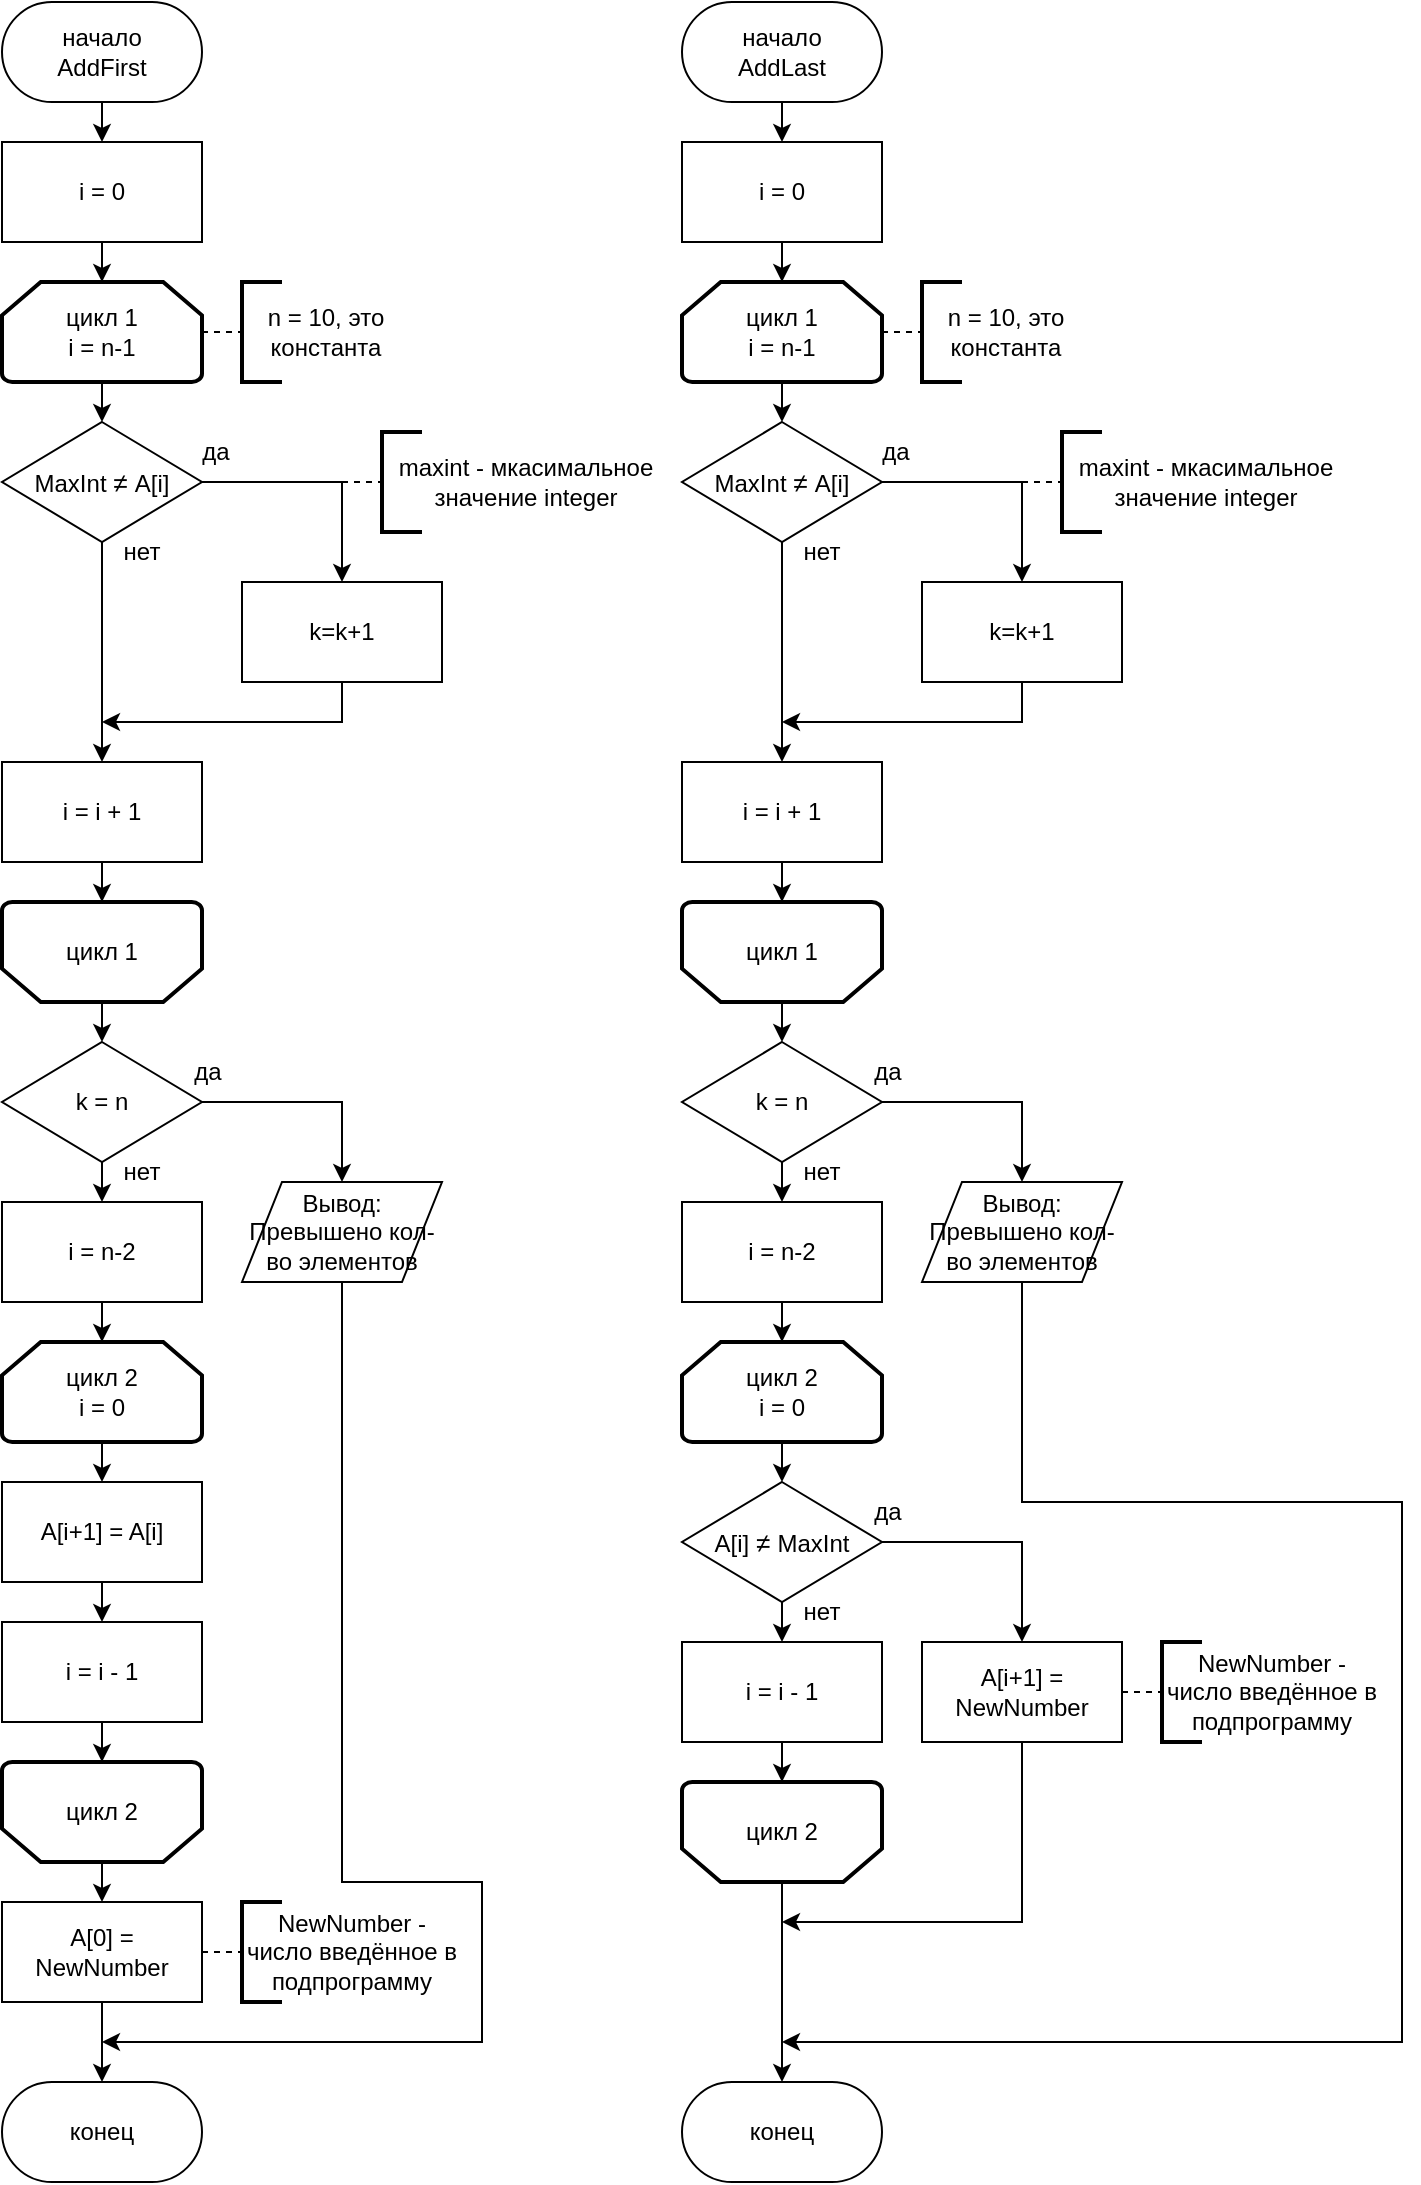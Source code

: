 <mxfile version="24.2.5" type="device">
  <diagram name="Страница — 1" id="kUTTZRlTQEJJQ63rGm4F">
    <mxGraphModel dx="1674" dy="844" grid="1" gridSize="10" guides="1" tooltips="1" connect="1" arrows="1" fold="1" page="1" pageScale="1" pageWidth="827" pageHeight="1169" math="0" shadow="0">
      <root>
        <mxCell id="0" />
        <mxCell id="1" parent="0" />
        <mxCell id="uf_4h1XAdYXAMZUNgRLw-30" style="edgeStyle=orthogonalEdgeStyle;rounded=0;orthogonalLoop=1;jettySize=auto;html=1;exitX=0.5;exitY=1;exitDx=0;exitDy=0;entryX=0.5;entryY=0;entryDx=0;entryDy=0;" edge="1" parent="1" source="uf_4h1XAdYXAMZUNgRLw-1" target="uf_4h1XAdYXAMZUNgRLw-29">
          <mxGeometry relative="1" as="geometry" />
        </mxCell>
        <mxCell id="uf_4h1XAdYXAMZUNgRLw-1" value="начало&lt;div&gt;AddFirst&lt;br&gt;&lt;/div&gt;" style="rounded=1;whiteSpace=wrap;html=1;arcSize=50;" vertex="1" parent="1">
          <mxGeometry x="20" y="20" width="100" height="50" as="geometry" />
        </mxCell>
        <mxCell id="uf_4h1XAdYXAMZUNgRLw-10" style="edgeStyle=orthogonalEdgeStyle;rounded=0;orthogonalLoop=1;jettySize=auto;html=1;exitX=0.5;exitY=1;exitDx=0;exitDy=0;exitPerimeter=0;entryX=0.5;entryY=0;entryDx=0;entryDy=0;" edge="1" parent="1" source="uf_4h1XAdYXAMZUNgRLw-11" target="uf_4h1XAdYXAMZUNgRLw-22">
          <mxGeometry relative="1" as="geometry">
            <mxPoint x="70" y="230" as="targetPoint" />
          </mxGeometry>
        </mxCell>
        <mxCell id="uf_4h1XAdYXAMZUNgRLw-11" value="цикл 1&lt;div&gt;i = n-1&lt;/div&gt;" style="strokeWidth=2;html=1;shape=mxgraph.flowchart.loop_limit;whiteSpace=wrap;" vertex="1" parent="1">
          <mxGeometry x="20" y="160" width="100" height="50" as="geometry" />
        </mxCell>
        <mxCell id="uf_4h1XAdYXAMZUNgRLw-35" style="edgeStyle=orthogonalEdgeStyle;rounded=0;orthogonalLoop=1;jettySize=auto;html=1;exitX=0.5;exitY=0;exitDx=0;exitDy=0;exitPerimeter=0;entryX=0.5;entryY=0;entryDx=0;entryDy=0;" edge="1" parent="1" source="uf_4h1XAdYXAMZUNgRLw-12" target="uf_4h1XAdYXAMZUNgRLw-32">
          <mxGeometry relative="1" as="geometry" />
        </mxCell>
        <mxCell id="uf_4h1XAdYXAMZUNgRLw-12" value="" style="strokeWidth=2;html=1;shape=mxgraph.flowchart.loop_limit;whiteSpace=wrap;rotation=-180;" vertex="1" parent="1">
          <mxGeometry x="20" y="470" width="100" height="50" as="geometry" />
        </mxCell>
        <mxCell id="uf_4h1XAdYXAMZUNgRLw-13" value="цикл 1" style="text;html=1;strokeColor=none;fillColor=none;align=center;verticalAlign=middle;whiteSpace=wrap;rounded=0;" vertex="1" parent="1">
          <mxGeometry x="40" y="480" width="60" height="30" as="geometry" />
        </mxCell>
        <mxCell id="uf_4h1XAdYXAMZUNgRLw-14" value="" style="strokeWidth=2;html=1;shape=mxgraph.flowchart.annotation_1;align=left;pointerEvents=1;" vertex="1" parent="1">
          <mxGeometry x="210" y="235" width="20" height="50" as="geometry" />
        </mxCell>
        <mxCell id="uf_4h1XAdYXAMZUNgRLw-15" value="" style="endArrow=none;dashed=1;html=1;rounded=0;exitX=1;exitY=0.5;exitDx=0;exitDy=0;entryX=0;entryY=0.5;entryDx=0;entryDy=0;entryPerimeter=0;" edge="1" parent="1" target="uf_4h1XAdYXAMZUNgRLw-14">
          <mxGeometry width="50" height="50" relative="1" as="geometry">
            <mxPoint x="190" y="260" as="sourcePoint" />
            <mxPoint x="400" y="315" as="targetPoint" />
          </mxGeometry>
        </mxCell>
        <mxCell id="uf_4h1XAdYXAMZUNgRLw-16" value="maxint - мкасимальное значение integer" style="text;html=1;align=center;verticalAlign=middle;whiteSpace=wrap;rounded=0;" vertex="1" parent="1">
          <mxGeometry x="214" y="245" width="136" height="30" as="geometry" />
        </mxCell>
        <mxCell id="uf_4h1XAdYXAMZUNgRLw-17" value="" style="strokeWidth=2;html=1;shape=mxgraph.flowchart.annotation_1;align=left;pointerEvents=1;" vertex="1" parent="1">
          <mxGeometry x="140" y="160" width="20" height="50" as="geometry" />
        </mxCell>
        <mxCell id="uf_4h1XAdYXAMZUNgRLw-18" value="" style="endArrow=none;dashed=1;html=1;rounded=0;exitX=1;exitY=0.5;exitDx=0;exitDy=0;entryX=0;entryY=0.5;entryDx=0;entryDy=0;entryPerimeter=0;exitPerimeter=0;" edge="1" parent="1" source="uf_4h1XAdYXAMZUNgRLw-11" target="uf_4h1XAdYXAMZUNgRLw-17">
          <mxGeometry width="50" height="50" relative="1" as="geometry">
            <mxPoint x="170" y="185" as="sourcePoint" />
            <mxPoint x="270" y="260" as="targetPoint" />
          </mxGeometry>
        </mxCell>
        <mxCell id="uf_4h1XAdYXAMZUNgRLw-19" value="n = 10, это константа" style="text;html=1;align=center;verticalAlign=middle;whiteSpace=wrap;rounded=0;" vertex="1" parent="1">
          <mxGeometry x="144" y="170" width="76" height="30" as="geometry" />
        </mxCell>
        <mxCell id="uf_4h1XAdYXAMZUNgRLw-20" style="edgeStyle=orthogonalEdgeStyle;rounded=0;orthogonalLoop=1;jettySize=auto;html=1;exitX=1;exitY=0.5;exitDx=0;exitDy=0;entryX=0.5;entryY=0;entryDx=0;entryDy=0;" edge="1" parent="1" source="uf_4h1XAdYXAMZUNgRLw-22" target="uf_4h1XAdYXAMZUNgRLw-26">
          <mxGeometry relative="1" as="geometry" />
        </mxCell>
        <mxCell id="uf_4h1XAdYXAMZUNgRLw-21" style="edgeStyle=orthogonalEdgeStyle;rounded=0;orthogonalLoop=1;jettySize=auto;html=1;exitX=0.5;exitY=1;exitDx=0;exitDy=0;" edge="1" parent="1" source="uf_4h1XAdYXAMZUNgRLw-22" target="uf_4h1XAdYXAMZUNgRLw-27">
          <mxGeometry relative="1" as="geometry" />
        </mxCell>
        <mxCell id="uf_4h1XAdYXAMZUNgRLw-22" value="MaxInt&amp;nbsp;&lt;span style=&quot;font-family: arial, verdana; font-size: 13px; text-align: start; background-color: rgb(255, 255, 255);&quot;&gt;≠&amp;nbsp;&lt;/span&gt;A[i]" style="rhombus;whiteSpace=wrap;html=1;" vertex="1" parent="1">
          <mxGeometry x="20" y="230" width="100" height="60" as="geometry" />
        </mxCell>
        <mxCell id="uf_4h1XAdYXAMZUNgRLw-23" value="да" style="text;html=1;strokeColor=none;fillColor=none;align=center;verticalAlign=middle;whiteSpace=wrap;rounded=0;" vertex="1" parent="1">
          <mxGeometry x="96.5" y="230" width="60" height="30" as="geometry" />
        </mxCell>
        <mxCell id="uf_4h1XAdYXAMZUNgRLw-24" value="нет" style="text;html=1;strokeColor=none;fillColor=none;align=center;verticalAlign=middle;whiteSpace=wrap;rounded=0;" vertex="1" parent="1">
          <mxGeometry x="60" y="280" width="60" height="30" as="geometry" />
        </mxCell>
        <mxCell id="uf_4h1XAdYXAMZUNgRLw-25" style="edgeStyle=orthogonalEdgeStyle;rounded=0;orthogonalLoop=1;jettySize=auto;html=1;exitX=0.5;exitY=1;exitDx=0;exitDy=0;" edge="1" parent="1" source="uf_4h1XAdYXAMZUNgRLw-26">
          <mxGeometry relative="1" as="geometry">
            <mxPoint x="70" y="380" as="targetPoint" />
            <Array as="points">
              <mxPoint x="190" y="380" />
            </Array>
          </mxGeometry>
        </mxCell>
        <mxCell id="uf_4h1XAdYXAMZUNgRLw-26" value="k=k+1" style="rounded=0;whiteSpace=wrap;html=1;" vertex="1" parent="1">
          <mxGeometry x="140" y="310" width="100" height="50" as="geometry" />
        </mxCell>
        <mxCell id="uf_4h1XAdYXAMZUNgRLw-27" value="i = i + 1" style="rounded=0;whiteSpace=wrap;html=1;" vertex="1" parent="1">
          <mxGeometry x="20" y="400" width="100" height="50" as="geometry" />
        </mxCell>
        <mxCell id="uf_4h1XAdYXAMZUNgRLw-28" style="edgeStyle=orthogonalEdgeStyle;rounded=0;orthogonalLoop=1;jettySize=auto;html=1;exitX=0.5;exitY=1;exitDx=0;exitDy=0;entryX=0.5;entryY=1;entryDx=0;entryDy=0;entryPerimeter=0;" edge="1" parent="1" source="uf_4h1XAdYXAMZUNgRLw-27" target="uf_4h1XAdYXAMZUNgRLw-12">
          <mxGeometry relative="1" as="geometry" />
        </mxCell>
        <mxCell id="uf_4h1XAdYXAMZUNgRLw-29" value="i = 0" style="rounded=0;whiteSpace=wrap;html=1;" vertex="1" parent="1">
          <mxGeometry x="20" y="90" width="100" height="50" as="geometry" />
        </mxCell>
        <mxCell id="uf_4h1XAdYXAMZUNgRLw-31" style="edgeStyle=orthogonalEdgeStyle;rounded=0;orthogonalLoop=1;jettySize=auto;html=1;exitX=0.5;exitY=1;exitDx=0;exitDy=0;entryX=0.5;entryY=0;entryDx=0;entryDy=0;entryPerimeter=0;" edge="1" parent="1" source="uf_4h1XAdYXAMZUNgRLw-29" target="uf_4h1XAdYXAMZUNgRLw-11">
          <mxGeometry relative="1" as="geometry" />
        </mxCell>
        <mxCell id="uf_4h1XAdYXAMZUNgRLw-38" style="edgeStyle=orthogonalEdgeStyle;rounded=0;orthogonalLoop=1;jettySize=auto;html=1;exitX=1;exitY=0.5;exitDx=0;exitDy=0;entryX=0.5;entryY=0;entryDx=0;entryDy=0;" edge="1" parent="1" source="uf_4h1XAdYXAMZUNgRLw-32" target="uf_4h1XAdYXAMZUNgRLw-37">
          <mxGeometry relative="1" as="geometry" />
        </mxCell>
        <mxCell id="uf_4h1XAdYXAMZUNgRLw-46" style="edgeStyle=orthogonalEdgeStyle;rounded=0;orthogonalLoop=1;jettySize=auto;html=1;exitX=0.5;exitY=1;exitDx=0;exitDy=0;entryX=0.5;entryY=0;entryDx=0;entryDy=0;" edge="1" parent="1" source="uf_4h1XAdYXAMZUNgRLw-32" target="uf_4h1XAdYXAMZUNgRLw-45">
          <mxGeometry relative="1" as="geometry" />
        </mxCell>
        <mxCell id="uf_4h1XAdYXAMZUNgRLw-32" value="k = n" style="rhombus;whiteSpace=wrap;html=1;" vertex="1" parent="1">
          <mxGeometry x="20" y="540" width="100" height="60" as="geometry" />
        </mxCell>
        <mxCell id="uf_4h1XAdYXAMZUNgRLw-33" value="да" style="text;html=1;strokeColor=none;fillColor=none;align=center;verticalAlign=middle;whiteSpace=wrap;rounded=0;" vertex="1" parent="1">
          <mxGeometry x="93" y="540" width="60" height="30" as="geometry" />
        </mxCell>
        <mxCell id="uf_4h1XAdYXAMZUNgRLw-34" value="нет" style="text;html=1;strokeColor=none;fillColor=none;align=center;verticalAlign=middle;whiteSpace=wrap;rounded=0;" vertex="1" parent="1">
          <mxGeometry x="60" y="590" width="60" height="30" as="geometry" />
        </mxCell>
        <mxCell id="uf_4h1XAdYXAMZUNgRLw-66" style="edgeStyle=orthogonalEdgeStyle;rounded=0;orthogonalLoop=1;jettySize=auto;html=1;exitX=0.5;exitY=1;exitDx=0;exitDy=0;" edge="1" parent="1" source="uf_4h1XAdYXAMZUNgRLw-37">
          <mxGeometry relative="1" as="geometry">
            <mxPoint x="70" y="1040" as="targetPoint" />
            <Array as="points">
              <mxPoint x="190" y="960" />
              <mxPoint x="260" y="960" />
              <mxPoint x="260" y="1040" />
            </Array>
          </mxGeometry>
        </mxCell>
        <mxCell id="uf_4h1XAdYXAMZUNgRLw-37" value="Вывод:&lt;br&gt;&lt;div&gt;Превышено кол-во элементов&lt;br&gt;&lt;/div&gt;" style="shape=parallelogram;perimeter=parallelogramPerimeter;whiteSpace=wrap;html=1;fixedSize=1;" vertex="1" parent="1">
          <mxGeometry x="140" y="610" width="100" height="50" as="geometry" />
        </mxCell>
        <mxCell id="uf_4h1XAdYXAMZUNgRLw-49" style="edgeStyle=orthogonalEdgeStyle;rounded=0;orthogonalLoop=1;jettySize=auto;html=1;exitX=0.5;exitY=1;exitDx=0;exitDy=0;exitPerimeter=0;entryX=0.5;entryY=0;entryDx=0;entryDy=0;" edge="1" parent="1" source="uf_4h1XAdYXAMZUNgRLw-43" target="uf_4h1XAdYXAMZUNgRLw-48">
          <mxGeometry relative="1" as="geometry" />
        </mxCell>
        <mxCell id="uf_4h1XAdYXAMZUNgRLw-43" value="цикл 2&lt;div&gt;i = 0&lt;/div&gt;" style="strokeWidth=2;html=1;shape=mxgraph.flowchart.loop_limit;whiteSpace=wrap;" vertex="1" parent="1">
          <mxGeometry x="20" y="690" width="100" height="50" as="geometry" />
        </mxCell>
        <mxCell id="uf_4h1XAdYXAMZUNgRLw-45" value="i = n-2" style="rounded=0;whiteSpace=wrap;html=1;" vertex="1" parent="1">
          <mxGeometry x="20" y="620" width="100" height="50" as="geometry" />
        </mxCell>
        <mxCell id="uf_4h1XAdYXAMZUNgRLw-47" style="edgeStyle=orthogonalEdgeStyle;rounded=0;orthogonalLoop=1;jettySize=auto;html=1;exitX=0.5;exitY=1;exitDx=0;exitDy=0;entryX=0.5;entryY=0;entryDx=0;entryDy=0;entryPerimeter=0;" edge="1" parent="1" source="uf_4h1XAdYXAMZUNgRLw-45" target="uf_4h1XAdYXAMZUNgRLw-43">
          <mxGeometry relative="1" as="geometry" />
        </mxCell>
        <mxCell id="uf_4h1XAdYXAMZUNgRLw-51" style="edgeStyle=orthogonalEdgeStyle;rounded=0;orthogonalLoop=1;jettySize=auto;html=1;exitX=0.5;exitY=1;exitDx=0;exitDy=0;entryX=0.5;entryY=0;entryDx=0;entryDy=0;" edge="1" parent="1" source="uf_4h1XAdYXAMZUNgRLw-48" target="uf_4h1XAdYXAMZUNgRLw-50">
          <mxGeometry relative="1" as="geometry" />
        </mxCell>
        <mxCell id="uf_4h1XAdYXAMZUNgRLw-48" value="A[i+1] = A[i]" style="rounded=0;whiteSpace=wrap;html=1;" vertex="1" parent="1">
          <mxGeometry x="20" y="760" width="100" height="50" as="geometry" />
        </mxCell>
        <mxCell id="uf_4h1XAdYXAMZUNgRLw-50" value="i = i - 1" style="rounded=0;whiteSpace=wrap;html=1;" vertex="1" parent="1">
          <mxGeometry x="20" y="830" width="100" height="50" as="geometry" />
        </mxCell>
        <mxCell id="uf_4h1XAdYXAMZUNgRLw-56" style="edgeStyle=orthogonalEdgeStyle;rounded=0;orthogonalLoop=1;jettySize=auto;html=1;exitX=0.5;exitY=0;exitDx=0;exitDy=0;exitPerimeter=0;entryX=0.5;entryY=0;entryDx=0;entryDy=0;" edge="1" parent="1" source="uf_4h1XAdYXAMZUNgRLw-52" target="uf_4h1XAdYXAMZUNgRLw-55">
          <mxGeometry relative="1" as="geometry" />
        </mxCell>
        <mxCell id="uf_4h1XAdYXAMZUNgRLw-52" value="" style="strokeWidth=2;html=1;shape=mxgraph.flowchart.loop_limit;whiteSpace=wrap;rotation=-180;" vertex="1" parent="1">
          <mxGeometry x="20" y="900" width="100" height="50" as="geometry" />
        </mxCell>
        <mxCell id="uf_4h1XAdYXAMZUNgRLw-53" value="цикл 2" style="text;html=1;strokeColor=none;fillColor=none;align=center;verticalAlign=middle;whiteSpace=wrap;rounded=0;" vertex="1" parent="1">
          <mxGeometry x="40" y="910" width="60" height="30" as="geometry" />
        </mxCell>
        <mxCell id="uf_4h1XAdYXAMZUNgRLw-54" style="edgeStyle=orthogonalEdgeStyle;rounded=0;orthogonalLoop=1;jettySize=auto;html=1;exitX=0.5;exitY=1;exitDx=0;exitDy=0;entryX=0.5;entryY=1;entryDx=0;entryDy=0;entryPerimeter=0;" edge="1" parent="1" source="uf_4h1XAdYXAMZUNgRLw-50" target="uf_4h1XAdYXAMZUNgRLw-52">
          <mxGeometry relative="1" as="geometry" />
        </mxCell>
        <mxCell id="uf_4h1XAdYXAMZUNgRLw-65" style="edgeStyle=orthogonalEdgeStyle;rounded=0;orthogonalLoop=1;jettySize=auto;html=1;exitX=0.5;exitY=1;exitDx=0;exitDy=0;entryX=0.5;entryY=0;entryDx=0;entryDy=0;" edge="1" parent="1" source="uf_4h1XAdYXAMZUNgRLw-55" target="uf_4h1XAdYXAMZUNgRLw-64">
          <mxGeometry relative="1" as="geometry" />
        </mxCell>
        <mxCell id="uf_4h1XAdYXAMZUNgRLw-55" value="A[0] = NewNumber" style="rounded=0;whiteSpace=wrap;html=1;" vertex="1" parent="1">
          <mxGeometry x="20" y="970" width="100" height="50" as="geometry" />
        </mxCell>
        <mxCell id="uf_4h1XAdYXAMZUNgRLw-61" value="" style="strokeWidth=2;html=1;shape=mxgraph.flowchart.annotation_1;align=left;pointerEvents=1;" vertex="1" parent="1">
          <mxGeometry x="140" y="970" width="20" height="50" as="geometry" />
        </mxCell>
        <mxCell id="uf_4h1XAdYXAMZUNgRLw-62" value="" style="endArrow=none;dashed=1;html=1;rounded=0;exitX=1;exitY=0.5;exitDx=0;exitDy=0;entryX=0;entryY=0.5;entryDx=0;entryDy=0;entryPerimeter=0;" edge="1" parent="1" target="uf_4h1XAdYXAMZUNgRLw-61">
          <mxGeometry width="50" height="50" relative="1" as="geometry">
            <mxPoint x="120" y="995" as="sourcePoint" />
            <mxPoint x="330" y="1050" as="targetPoint" />
          </mxGeometry>
        </mxCell>
        <mxCell id="uf_4h1XAdYXAMZUNgRLw-63" value="NewNumber - число введённое в подпрограмму" style="text;html=1;align=center;verticalAlign=middle;whiteSpace=wrap;rounded=0;" vertex="1" parent="1">
          <mxGeometry x="140" y="980" width="110" height="30" as="geometry" />
        </mxCell>
        <mxCell id="uf_4h1XAdYXAMZUNgRLw-64" value="конец" style="rounded=1;whiteSpace=wrap;html=1;arcSize=50;" vertex="1" parent="1">
          <mxGeometry x="20" y="1060" width="100" height="50" as="geometry" />
        </mxCell>
        <mxCell id="uf_4h1XAdYXAMZUNgRLw-67" style="edgeStyle=orthogonalEdgeStyle;rounded=0;orthogonalLoop=1;jettySize=auto;html=1;exitX=0.5;exitY=1;exitDx=0;exitDy=0;entryX=0.5;entryY=0;entryDx=0;entryDy=0;" edge="1" parent="1" source="uf_4h1XAdYXAMZUNgRLw-68" target="uf_4h1XAdYXAMZUNgRLw-89">
          <mxGeometry relative="1" as="geometry" />
        </mxCell>
        <mxCell id="uf_4h1XAdYXAMZUNgRLw-68" value="начало&lt;div&gt;AddLast&lt;br&gt;&lt;/div&gt;" style="rounded=1;whiteSpace=wrap;html=1;arcSize=50;" vertex="1" parent="1">
          <mxGeometry x="360" y="20" width="100" height="50" as="geometry" />
        </mxCell>
        <mxCell id="uf_4h1XAdYXAMZUNgRLw-69" style="edgeStyle=orthogonalEdgeStyle;rounded=0;orthogonalLoop=1;jettySize=auto;html=1;exitX=0.5;exitY=1;exitDx=0;exitDy=0;exitPerimeter=0;entryX=0.5;entryY=0;entryDx=0;entryDy=0;" edge="1" parent="1" source="uf_4h1XAdYXAMZUNgRLw-70" target="uf_4h1XAdYXAMZUNgRLw-82">
          <mxGeometry relative="1" as="geometry">
            <mxPoint x="410" y="230" as="targetPoint" />
          </mxGeometry>
        </mxCell>
        <mxCell id="uf_4h1XAdYXAMZUNgRLw-70" value="цикл 1&lt;div&gt;i = n-1&lt;/div&gt;" style="strokeWidth=2;html=1;shape=mxgraph.flowchart.loop_limit;whiteSpace=wrap;" vertex="1" parent="1">
          <mxGeometry x="360" y="160" width="100" height="50" as="geometry" />
        </mxCell>
        <mxCell id="uf_4h1XAdYXAMZUNgRLw-71" style="edgeStyle=orthogonalEdgeStyle;rounded=0;orthogonalLoop=1;jettySize=auto;html=1;exitX=0.5;exitY=0;exitDx=0;exitDy=0;exitPerimeter=0;entryX=0.5;entryY=0;entryDx=0;entryDy=0;" edge="1" parent="1" source="uf_4h1XAdYXAMZUNgRLw-72" target="uf_4h1XAdYXAMZUNgRLw-93">
          <mxGeometry relative="1" as="geometry" />
        </mxCell>
        <mxCell id="uf_4h1XAdYXAMZUNgRLw-72" value="" style="strokeWidth=2;html=1;shape=mxgraph.flowchart.loop_limit;whiteSpace=wrap;rotation=-180;" vertex="1" parent="1">
          <mxGeometry x="360" y="470" width="100" height="50" as="geometry" />
        </mxCell>
        <mxCell id="uf_4h1XAdYXAMZUNgRLw-73" value="цикл 1" style="text;html=1;strokeColor=none;fillColor=none;align=center;verticalAlign=middle;whiteSpace=wrap;rounded=0;" vertex="1" parent="1">
          <mxGeometry x="380" y="480" width="60" height="30" as="geometry" />
        </mxCell>
        <mxCell id="uf_4h1XAdYXAMZUNgRLw-74" value="" style="strokeWidth=2;html=1;shape=mxgraph.flowchart.annotation_1;align=left;pointerEvents=1;" vertex="1" parent="1">
          <mxGeometry x="550" y="235" width="20" height="50" as="geometry" />
        </mxCell>
        <mxCell id="uf_4h1XAdYXAMZUNgRLw-75" value="" style="endArrow=none;dashed=1;html=1;rounded=0;exitX=1;exitY=0.5;exitDx=0;exitDy=0;entryX=0;entryY=0.5;entryDx=0;entryDy=0;entryPerimeter=0;" edge="1" parent="1" target="uf_4h1XAdYXAMZUNgRLw-74">
          <mxGeometry width="50" height="50" relative="1" as="geometry">
            <mxPoint x="530" y="260" as="sourcePoint" />
            <mxPoint x="740" y="315" as="targetPoint" />
          </mxGeometry>
        </mxCell>
        <mxCell id="uf_4h1XAdYXAMZUNgRLw-76" value="maxint - мкасимальное значение integer" style="text;html=1;align=center;verticalAlign=middle;whiteSpace=wrap;rounded=0;" vertex="1" parent="1">
          <mxGeometry x="554" y="245" width="136" height="30" as="geometry" />
        </mxCell>
        <mxCell id="uf_4h1XAdYXAMZUNgRLw-77" value="" style="strokeWidth=2;html=1;shape=mxgraph.flowchart.annotation_1;align=left;pointerEvents=1;" vertex="1" parent="1">
          <mxGeometry x="480" y="160" width="20" height="50" as="geometry" />
        </mxCell>
        <mxCell id="uf_4h1XAdYXAMZUNgRLw-78" value="" style="endArrow=none;dashed=1;html=1;rounded=0;exitX=1;exitY=0.5;exitDx=0;exitDy=0;entryX=0;entryY=0.5;entryDx=0;entryDy=0;entryPerimeter=0;exitPerimeter=0;" edge="1" parent="1" source="uf_4h1XAdYXAMZUNgRLw-70" target="uf_4h1XAdYXAMZUNgRLw-77">
          <mxGeometry width="50" height="50" relative="1" as="geometry">
            <mxPoint x="510" y="185" as="sourcePoint" />
            <mxPoint x="610" y="260" as="targetPoint" />
          </mxGeometry>
        </mxCell>
        <mxCell id="uf_4h1XAdYXAMZUNgRLw-79" value="n = 10, это константа" style="text;html=1;align=center;verticalAlign=middle;whiteSpace=wrap;rounded=0;" vertex="1" parent="1">
          <mxGeometry x="484" y="170" width="76" height="30" as="geometry" />
        </mxCell>
        <mxCell id="uf_4h1XAdYXAMZUNgRLw-80" style="edgeStyle=orthogonalEdgeStyle;rounded=0;orthogonalLoop=1;jettySize=auto;html=1;exitX=1;exitY=0.5;exitDx=0;exitDy=0;entryX=0.5;entryY=0;entryDx=0;entryDy=0;" edge="1" parent="1" source="uf_4h1XAdYXAMZUNgRLw-82" target="uf_4h1XAdYXAMZUNgRLw-86">
          <mxGeometry relative="1" as="geometry" />
        </mxCell>
        <mxCell id="uf_4h1XAdYXAMZUNgRLw-81" style="edgeStyle=orthogonalEdgeStyle;rounded=0;orthogonalLoop=1;jettySize=auto;html=1;exitX=0.5;exitY=1;exitDx=0;exitDy=0;" edge="1" parent="1" source="uf_4h1XAdYXAMZUNgRLw-82" target="uf_4h1XAdYXAMZUNgRLw-87">
          <mxGeometry relative="1" as="geometry" />
        </mxCell>
        <mxCell id="uf_4h1XAdYXAMZUNgRLw-82" value="MaxInt&amp;nbsp;&lt;span style=&quot;font-family: arial, verdana; font-size: 13px; text-align: start; background-color: rgb(255, 255, 255);&quot;&gt;≠&amp;nbsp;&lt;/span&gt;A[i]" style="rhombus;whiteSpace=wrap;html=1;" vertex="1" parent="1">
          <mxGeometry x="360" y="230" width="100" height="60" as="geometry" />
        </mxCell>
        <mxCell id="uf_4h1XAdYXAMZUNgRLw-83" value="да" style="text;html=1;strokeColor=none;fillColor=none;align=center;verticalAlign=middle;whiteSpace=wrap;rounded=0;" vertex="1" parent="1">
          <mxGeometry x="436.5" y="230" width="60" height="30" as="geometry" />
        </mxCell>
        <mxCell id="uf_4h1XAdYXAMZUNgRLw-84" value="нет" style="text;html=1;strokeColor=none;fillColor=none;align=center;verticalAlign=middle;whiteSpace=wrap;rounded=0;" vertex="1" parent="1">
          <mxGeometry x="400" y="280" width="60" height="30" as="geometry" />
        </mxCell>
        <mxCell id="uf_4h1XAdYXAMZUNgRLw-85" style="edgeStyle=orthogonalEdgeStyle;rounded=0;orthogonalLoop=1;jettySize=auto;html=1;exitX=0.5;exitY=1;exitDx=0;exitDy=0;" edge="1" parent="1" source="uf_4h1XAdYXAMZUNgRLw-86">
          <mxGeometry relative="1" as="geometry">
            <mxPoint x="410" y="380" as="targetPoint" />
            <Array as="points">
              <mxPoint x="530" y="380" />
            </Array>
          </mxGeometry>
        </mxCell>
        <mxCell id="uf_4h1XAdYXAMZUNgRLw-86" value="k=k+1" style="rounded=0;whiteSpace=wrap;html=1;" vertex="1" parent="1">
          <mxGeometry x="480" y="310" width="100" height="50" as="geometry" />
        </mxCell>
        <mxCell id="uf_4h1XAdYXAMZUNgRLw-87" value="i = i + 1" style="rounded=0;whiteSpace=wrap;html=1;" vertex="1" parent="1">
          <mxGeometry x="360" y="400" width="100" height="50" as="geometry" />
        </mxCell>
        <mxCell id="uf_4h1XAdYXAMZUNgRLw-88" style="edgeStyle=orthogonalEdgeStyle;rounded=0;orthogonalLoop=1;jettySize=auto;html=1;exitX=0.5;exitY=1;exitDx=0;exitDy=0;entryX=0.5;entryY=1;entryDx=0;entryDy=0;entryPerimeter=0;" edge="1" parent="1" source="uf_4h1XAdYXAMZUNgRLw-87" target="uf_4h1XAdYXAMZUNgRLw-72">
          <mxGeometry relative="1" as="geometry" />
        </mxCell>
        <mxCell id="uf_4h1XAdYXAMZUNgRLw-89" value="i = 0" style="rounded=0;whiteSpace=wrap;html=1;" vertex="1" parent="1">
          <mxGeometry x="360" y="90" width="100" height="50" as="geometry" />
        </mxCell>
        <mxCell id="uf_4h1XAdYXAMZUNgRLw-90" style="edgeStyle=orthogonalEdgeStyle;rounded=0;orthogonalLoop=1;jettySize=auto;html=1;exitX=0.5;exitY=1;exitDx=0;exitDy=0;entryX=0.5;entryY=0;entryDx=0;entryDy=0;entryPerimeter=0;" edge="1" parent="1" source="uf_4h1XAdYXAMZUNgRLw-89" target="uf_4h1XAdYXAMZUNgRLw-70">
          <mxGeometry relative="1" as="geometry" />
        </mxCell>
        <mxCell id="uf_4h1XAdYXAMZUNgRLw-91" style="edgeStyle=orthogonalEdgeStyle;rounded=0;orthogonalLoop=1;jettySize=auto;html=1;exitX=1;exitY=0.5;exitDx=0;exitDy=0;entryX=0.5;entryY=0;entryDx=0;entryDy=0;" edge="1" parent="1" source="uf_4h1XAdYXAMZUNgRLw-93" target="uf_4h1XAdYXAMZUNgRLw-96">
          <mxGeometry relative="1" as="geometry" />
        </mxCell>
        <mxCell id="uf_4h1XAdYXAMZUNgRLw-107" style="edgeStyle=orthogonalEdgeStyle;rounded=0;orthogonalLoop=1;jettySize=auto;html=1;exitX=0.5;exitY=1;exitDx=0;exitDy=0;entryX=0.5;entryY=0;entryDx=0;entryDy=0;" edge="1" parent="1" source="uf_4h1XAdYXAMZUNgRLw-93" target="uf_4h1XAdYXAMZUNgRLw-99">
          <mxGeometry relative="1" as="geometry" />
        </mxCell>
        <mxCell id="uf_4h1XAdYXAMZUNgRLw-93" value="k = n" style="rhombus;whiteSpace=wrap;html=1;" vertex="1" parent="1">
          <mxGeometry x="360" y="540" width="100" height="60" as="geometry" />
        </mxCell>
        <mxCell id="uf_4h1XAdYXAMZUNgRLw-94" value="да" style="text;html=1;strokeColor=none;fillColor=none;align=center;verticalAlign=middle;whiteSpace=wrap;rounded=0;" vertex="1" parent="1">
          <mxGeometry x="433" y="540" width="60" height="30" as="geometry" />
        </mxCell>
        <mxCell id="uf_4h1XAdYXAMZUNgRLw-95" value="нет" style="text;html=1;strokeColor=none;fillColor=none;align=center;verticalAlign=middle;whiteSpace=wrap;rounded=0;" vertex="1" parent="1">
          <mxGeometry x="400" y="590" width="60" height="30" as="geometry" />
        </mxCell>
        <mxCell id="uf_4h1XAdYXAMZUNgRLw-121" style="edgeStyle=orthogonalEdgeStyle;rounded=0;orthogonalLoop=1;jettySize=auto;html=1;exitX=0.5;exitY=1;exitDx=0;exitDy=0;" edge="1" parent="1" source="uf_4h1XAdYXAMZUNgRLw-96">
          <mxGeometry relative="1" as="geometry">
            <mxPoint x="410" y="1040" as="targetPoint" />
            <Array as="points">
              <mxPoint x="530" y="770" />
              <mxPoint x="720" y="770" />
              <mxPoint x="720" y="1040" />
            </Array>
          </mxGeometry>
        </mxCell>
        <mxCell id="uf_4h1XAdYXAMZUNgRLw-96" value="Вывод:&lt;br&gt;&lt;div&gt;Превышено кол-во элементов&lt;br&gt;&lt;/div&gt;" style="shape=parallelogram;perimeter=parallelogramPerimeter;whiteSpace=wrap;html=1;fixedSize=1;" vertex="1" parent="1">
          <mxGeometry x="480" y="610" width="100" height="50" as="geometry" />
        </mxCell>
        <mxCell id="uf_4h1XAdYXAMZUNgRLw-111" style="edgeStyle=orthogonalEdgeStyle;rounded=0;orthogonalLoop=1;jettySize=auto;html=1;exitX=0.5;exitY=1;exitDx=0;exitDy=0;exitPerimeter=0;entryX=0.5;entryY=0;entryDx=0;entryDy=0;" edge="1" parent="1" source="uf_4h1XAdYXAMZUNgRLw-98" target="uf_4h1XAdYXAMZUNgRLw-108">
          <mxGeometry relative="1" as="geometry" />
        </mxCell>
        <mxCell id="uf_4h1XAdYXAMZUNgRLw-98" value="цикл 2&lt;div&gt;i = 0&lt;/div&gt;" style="strokeWidth=2;html=1;shape=mxgraph.flowchart.loop_limit;whiteSpace=wrap;" vertex="1" parent="1">
          <mxGeometry x="360" y="690" width="100" height="50" as="geometry" />
        </mxCell>
        <mxCell id="uf_4h1XAdYXAMZUNgRLw-99" value="i = n-2" style="rounded=0;whiteSpace=wrap;html=1;" vertex="1" parent="1">
          <mxGeometry x="360" y="620" width="100" height="50" as="geometry" />
        </mxCell>
        <mxCell id="uf_4h1XAdYXAMZUNgRLw-100" style="edgeStyle=orthogonalEdgeStyle;rounded=0;orthogonalLoop=1;jettySize=auto;html=1;exitX=0.5;exitY=1;exitDx=0;exitDy=0;entryX=0.5;entryY=0;entryDx=0;entryDy=0;entryPerimeter=0;" edge="1" parent="1" source="uf_4h1XAdYXAMZUNgRLw-99" target="uf_4h1XAdYXAMZUNgRLw-98">
          <mxGeometry relative="1" as="geometry" />
        </mxCell>
        <mxCell id="uf_4h1XAdYXAMZUNgRLw-103" value="i = i - 1" style="rounded=0;whiteSpace=wrap;html=1;" vertex="1" parent="1">
          <mxGeometry x="360" y="840" width="100" height="50" as="geometry" />
        </mxCell>
        <mxCell id="uf_4h1XAdYXAMZUNgRLw-119" style="edgeStyle=orthogonalEdgeStyle;rounded=0;orthogonalLoop=1;jettySize=auto;html=1;exitX=0.5;exitY=0;exitDx=0;exitDy=0;exitPerimeter=0;entryX=0.5;entryY=0;entryDx=0;entryDy=0;" edge="1" parent="1" source="uf_4h1XAdYXAMZUNgRLw-104" target="uf_4h1XAdYXAMZUNgRLw-118">
          <mxGeometry relative="1" as="geometry" />
        </mxCell>
        <mxCell id="uf_4h1XAdYXAMZUNgRLw-104" value="" style="strokeWidth=2;html=1;shape=mxgraph.flowchart.loop_limit;whiteSpace=wrap;rotation=-180;" vertex="1" parent="1">
          <mxGeometry x="360" y="910" width="100" height="50" as="geometry" />
        </mxCell>
        <mxCell id="uf_4h1XAdYXAMZUNgRLw-105" value="цикл 2" style="text;html=1;strokeColor=none;fillColor=none;align=center;verticalAlign=middle;whiteSpace=wrap;rounded=0;" vertex="1" parent="1">
          <mxGeometry x="380" y="920" width="60" height="30" as="geometry" />
        </mxCell>
        <mxCell id="uf_4h1XAdYXAMZUNgRLw-106" style="edgeStyle=orthogonalEdgeStyle;rounded=0;orthogonalLoop=1;jettySize=auto;html=1;exitX=0.5;exitY=1;exitDx=0;exitDy=0;entryX=0.5;entryY=1;entryDx=0;entryDy=0;entryPerimeter=0;" edge="1" parent="1" source="uf_4h1XAdYXAMZUNgRLw-103" target="uf_4h1XAdYXAMZUNgRLw-104">
          <mxGeometry relative="1" as="geometry" />
        </mxCell>
        <mxCell id="uf_4h1XAdYXAMZUNgRLw-116" style="edgeStyle=orthogonalEdgeStyle;rounded=0;orthogonalLoop=1;jettySize=auto;html=1;exitX=1;exitY=0.5;exitDx=0;exitDy=0;entryX=0.5;entryY=0;entryDx=0;entryDy=0;" edge="1" parent="1" source="uf_4h1XAdYXAMZUNgRLw-108" target="uf_4h1XAdYXAMZUNgRLw-112">
          <mxGeometry relative="1" as="geometry" />
        </mxCell>
        <mxCell id="uf_4h1XAdYXAMZUNgRLw-117" style="edgeStyle=orthogonalEdgeStyle;rounded=0;orthogonalLoop=1;jettySize=auto;html=1;exitX=0.5;exitY=1;exitDx=0;exitDy=0;entryX=0.5;entryY=0;entryDx=0;entryDy=0;" edge="1" parent="1" source="uf_4h1XAdYXAMZUNgRLw-108" target="uf_4h1XAdYXAMZUNgRLw-103">
          <mxGeometry relative="1" as="geometry" />
        </mxCell>
        <mxCell id="uf_4h1XAdYXAMZUNgRLw-108" value="A[i]&amp;nbsp;&lt;span style=&quot;font-family: arial, verdana; font-size: 13px; text-align: start; background-color: rgb(255, 255, 255);&quot;&gt;≠&amp;nbsp;&lt;/span&gt;MaxInt" style="rhombus;whiteSpace=wrap;html=1;" vertex="1" parent="1">
          <mxGeometry x="360" y="760" width="100" height="60" as="geometry" />
        </mxCell>
        <mxCell id="uf_4h1XAdYXAMZUNgRLw-109" value="да" style="text;html=1;strokeColor=none;fillColor=none;align=center;verticalAlign=middle;whiteSpace=wrap;rounded=0;" vertex="1" parent="1">
          <mxGeometry x="433" y="760" width="60" height="30" as="geometry" />
        </mxCell>
        <mxCell id="uf_4h1XAdYXAMZUNgRLw-110" value="нет" style="text;html=1;strokeColor=none;fillColor=none;align=center;verticalAlign=middle;whiteSpace=wrap;rounded=0;" vertex="1" parent="1">
          <mxGeometry x="400" y="810" width="60" height="30" as="geometry" />
        </mxCell>
        <mxCell id="uf_4h1XAdYXAMZUNgRLw-120" style="edgeStyle=orthogonalEdgeStyle;rounded=0;orthogonalLoop=1;jettySize=auto;html=1;exitX=0.5;exitY=1;exitDx=0;exitDy=0;" edge="1" parent="1" source="uf_4h1XAdYXAMZUNgRLw-112">
          <mxGeometry relative="1" as="geometry">
            <mxPoint x="410" y="980" as="targetPoint" />
            <Array as="points">
              <mxPoint x="530" y="980" />
            </Array>
          </mxGeometry>
        </mxCell>
        <mxCell id="uf_4h1XAdYXAMZUNgRLw-112" value="A[i+1] = NewNumber" style="rounded=0;whiteSpace=wrap;html=1;" vertex="1" parent="1">
          <mxGeometry x="480" y="840" width="100" height="50" as="geometry" />
        </mxCell>
        <mxCell id="uf_4h1XAdYXAMZUNgRLw-113" value="" style="strokeWidth=2;html=1;shape=mxgraph.flowchart.annotation_1;align=left;pointerEvents=1;" vertex="1" parent="1">
          <mxGeometry x="600" y="840" width="20" height="50" as="geometry" />
        </mxCell>
        <mxCell id="uf_4h1XAdYXAMZUNgRLw-114" value="" style="endArrow=none;dashed=1;html=1;rounded=0;exitX=1;exitY=0.5;exitDx=0;exitDy=0;entryX=0;entryY=0.5;entryDx=0;entryDy=0;entryPerimeter=0;" edge="1" parent="1" target="uf_4h1XAdYXAMZUNgRLw-113">
          <mxGeometry width="50" height="50" relative="1" as="geometry">
            <mxPoint x="580" y="865" as="sourcePoint" />
            <mxPoint x="790" y="920" as="targetPoint" />
          </mxGeometry>
        </mxCell>
        <mxCell id="uf_4h1XAdYXAMZUNgRLw-115" value="NewNumber - число введённое в подпрограмму" style="text;html=1;align=center;verticalAlign=middle;whiteSpace=wrap;rounded=0;" vertex="1" parent="1">
          <mxGeometry x="600" y="850" width="110" height="30" as="geometry" />
        </mxCell>
        <mxCell id="uf_4h1XAdYXAMZUNgRLw-118" value="конец" style="rounded=1;whiteSpace=wrap;html=1;arcSize=50;" vertex="1" parent="1">
          <mxGeometry x="360" y="1060" width="100" height="50" as="geometry" />
        </mxCell>
      </root>
    </mxGraphModel>
  </diagram>
</mxfile>
